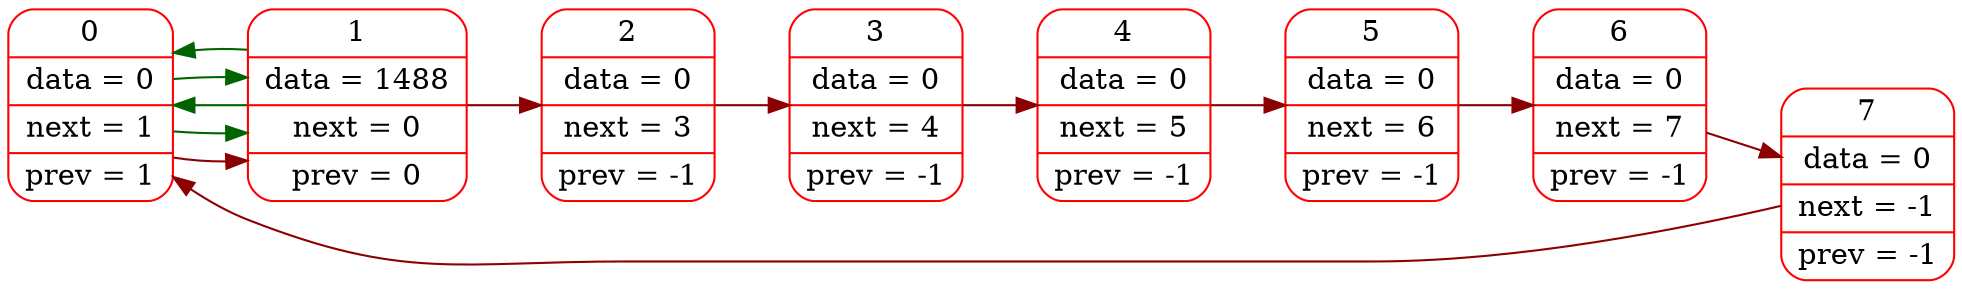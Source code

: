 digraph G{
rankdir=LR;
node[color="red",fontsize=14];
elem0[shape="Mrecord", label="0 | data = 0 | next = 1 | prev = 1"];
elem1[shape="Mrecord", label="1 | data = 1488 | next = 0 | prev = 0"];
elem2[shape="Mrecord", label="2 | data = 0 | next = 3 | prev = -1"];
elem3[shape="Mrecord", label="3 | data = 0 | next = 4 | prev = -1"];
elem4[shape="Mrecord", label="4 | data = 0 | next = 5 | prev = -1"];
elem5[shape="Mrecord", label="5 | data = 0 | next = 6 | prev = -1"];
elem6[shape="Mrecord", label="6 | data = 0 | next = 7 | prev = -1"];
elem7[shape="Mrecord", label="7 | data = 0 | next = -1 | prev = -1"];
edge[color="darkred",fontsize=12, penwidth=1, weight=1000];
elem0->elem1->elem2->elem3->elem4->elem5->elem6->elem7->elem0;
edge[color="darkgreen",fontsize=12, penwidth=1];
elem0->elem1->elem0;
edge[color="darkgreen",fontsize=12, penwidth=1];
elem0->elem1->elem0;
}
